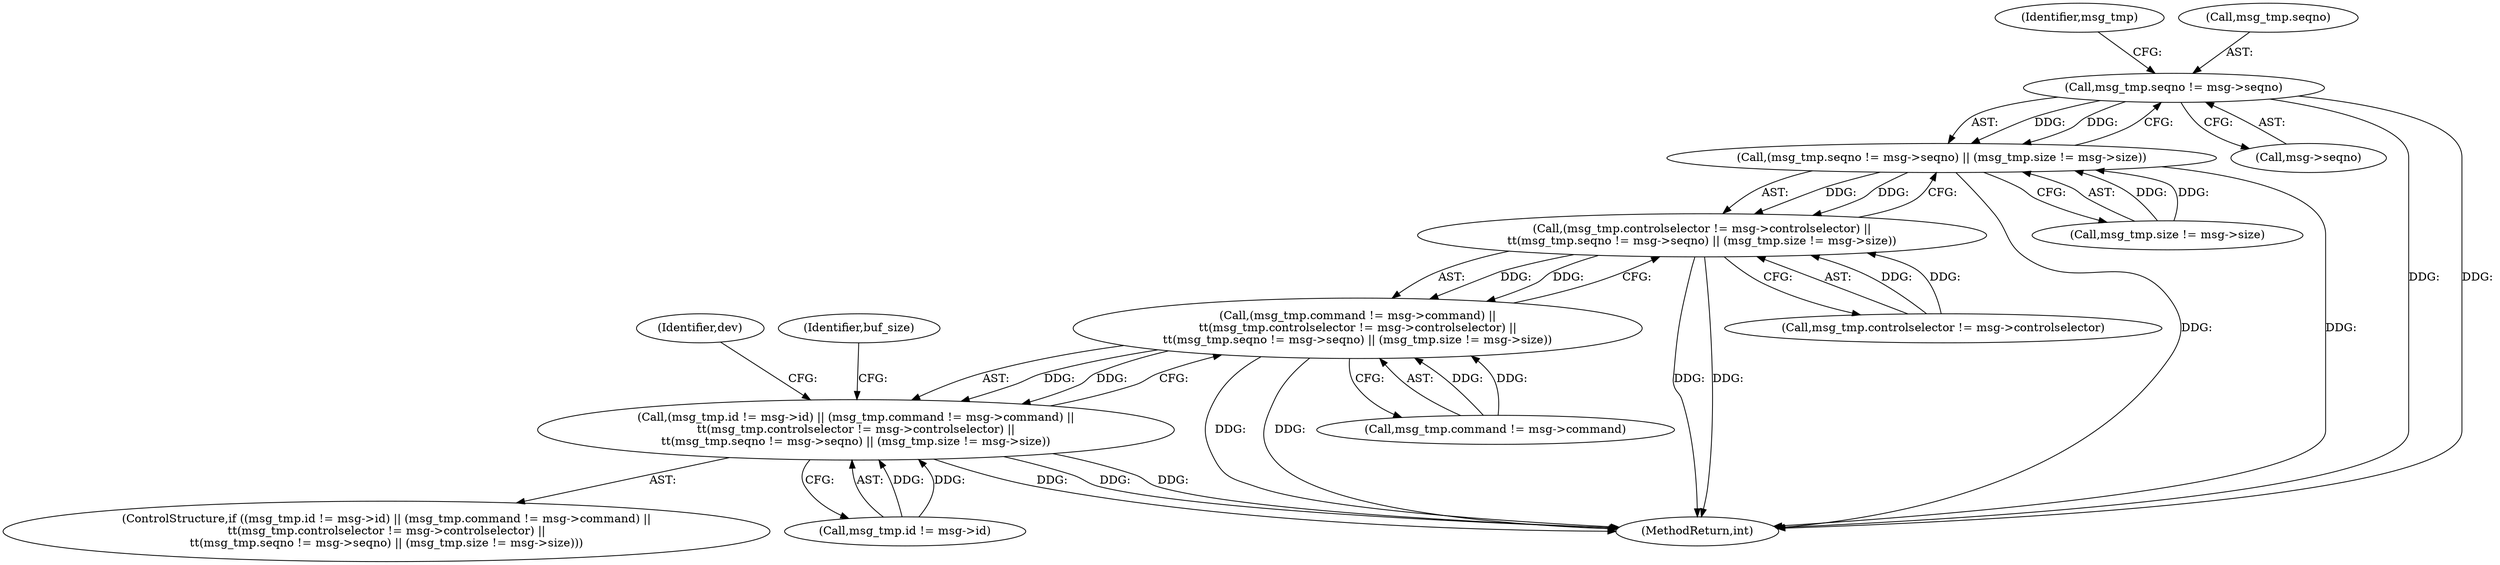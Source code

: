 digraph "0_media-tree_354dd3924a2e43806774953de536257548b5002c@pointer" {
"1000371" [label="(Call,msg_tmp.seqno != msg->seqno)"];
"1000370" [label="(Call,(msg_tmp.seqno != msg->seqno) || (msg_tmp.size != msg->size))"];
"1000362" [label="(Call,(msg_tmp.controlselector != msg->controlselector) ||\n\t\t(msg_tmp.seqno != msg->seqno) || (msg_tmp.size != msg->size))"];
"1000354" [label="(Call,(msg_tmp.command != msg->command) ||\n\t\t(msg_tmp.controlselector != msg->controlselector) ||\n\t\t(msg_tmp.seqno != msg->seqno) || (msg_tmp.size != msg->size))"];
"1000346" [label="(Call,(msg_tmp.id != msg->id) || (msg_tmp.command != msg->command) ||\n\t\t(msg_tmp.controlselector != msg->controlselector) ||\n\t\t(msg_tmp.seqno != msg->seqno) || (msg_tmp.size != msg->size))"];
"1000371" [label="(Call,msg_tmp.seqno != msg->seqno)"];
"1000380" [label="(Identifier,msg_tmp)"];
"1000372" [label="(Call,msg_tmp.seqno)"];
"1000387" [label="(Identifier,dev)"];
"1000375" [label="(Call,msg->seqno)"];
"1000346" [label="(Call,(msg_tmp.id != msg->id) || (msg_tmp.command != msg->command) ||\n\t\t(msg_tmp.controlselector != msg->controlselector) ||\n\t\t(msg_tmp.seqno != msg->seqno) || (msg_tmp.size != msg->size))"];
"1000345" [label="(ControlStructure,if ((msg_tmp.id != msg->id) || (msg_tmp.command != msg->command) ||\n\t\t(msg_tmp.controlselector != msg->controlselector) ||\n\t\t(msg_tmp.seqno != msg->seqno) || (msg_tmp.size != msg->size)))"];
"1000400" [label="(Identifier,buf_size)"];
"1000378" [label="(Call,msg_tmp.size != msg->size)"];
"1000370" [label="(Call,(msg_tmp.seqno != msg->seqno) || (msg_tmp.size != msg->size))"];
"1000354" [label="(Call,(msg_tmp.command != msg->command) ||\n\t\t(msg_tmp.controlselector != msg->controlselector) ||\n\t\t(msg_tmp.seqno != msg->seqno) || (msg_tmp.size != msg->size))"];
"1000657" [label="(MethodReturn,int)"];
"1000363" [label="(Call,msg_tmp.controlselector != msg->controlselector)"];
"1000355" [label="(Call,msg_tmp.command != msg->command)"];
"1000347" [label="(Call,msg_tmp.id != msg->id)"];
"1000362" [label="(Call,(msg_tmp.controlselector != msg->controlselector) ||\n\t\t(msg_tmp.seqno != msg->seqno) || (msg_tmp.size != msg->size))"];
"1000371" -> "1000370"  [label="AST: "];
"1000371" -> "1000375"  [label="CFG: "];
"1000372" -> "1000371"  [label="AST: "];
"1000375" -> "1000371"  [label="AST: "];
"1000380" -> "1000371"  [label="CFG: "];
"1000370" -> "1000371"  [label="CFG: "];
"1000371" -> "1000657"  [label="DDG: "];
"1000371" -> "1000657"  [label="DDG: "];
"1000371" -> "1000370"  [label="DDG: "];
"1000371" -> "1000370"  [label="DDG: "];
"1000370" -> "1000362"  [label="AST: "];
"1000370" -> "1000378"  [label="CFG: "];
"1000378" -> "1000370"  [label="AST: "];
"1000362" -> "1000370"  [label="CFG: "];
"1000370" -> "1000657"  [label="DDG: "];
"1000370" -> "1000657"  [label="DDG: "];
"1000370" -> "1000362"  [label="DDG: "];
"1000370" -> "1000362"  [label="DDG: "];
"1000378" -> "1000370"  [label="DDG: "];
"1000378" -> "1000370"  [label="DDG: "];
"1000362" -> "1000354"  [label="AST: "];
"1000362" -> "1000363"  [label="CFG: "];
"1000363" -> "1000362"  [label="AST: "];
"1000354" -> "1000362"  [label="CFG: "];
"1000362" -> "1000657"  [label="DDG: "];
"1000362" -> "1000657"  [label="DDG: "];
"1000362" -> "1000354"  [label="DDG: "];
"1000362" -> "1000354"  [label="DDG: "];
"1000363" -> "1000362"  [label="DDG: "];
"1000363" -> "1000362"  [label="DDG: "];
"1000354" -> "1000346"  [label="AST: "];
"1000354" -> "1000355"  [label="CFG: "];
"1000355" -> "1000354"  [label="AST: "];
"1000346" -> "1000354"  [label="CFG: "];
"1000354" -> "1000657"  [label="DDG: "];
"1000354" -> "1000657"  [label="DDG: "];
"1000354" -> "1000346"  [label="DDG: "];
"1000354" -> "1000346"  [label="DDG: "];
"1000355" -> "1000354"  [label="DDG: "];
"1000355" -> "1000354"  [label="DDG: "];
"1000346" -> "1000345"  [label="AST: "];
"1000346" -> "1000347"  [label="CFG: "];
"1000347" -> "1000346"  [label="AST: "];
"1000387" -> "1000346"  [label="CFG: "];
"1000400" -> "1000346"  [label="CFG: "];
"1000346" -> "1000657"  [label="DDG: "];
"1000346" -> "1000657"  [label="DDG: "];
"1000346" -> "1000657"  [label="DDG: "];
"1000347" -> "1000346"  [label="DDG: "];
"1000347" -> "1000346"  [label="DDG: "];
}
